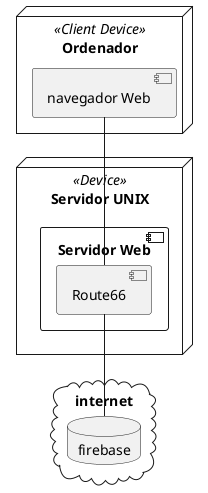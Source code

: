 @startuml
node "Ordenador" as Ordenador <<Client Device>>{
    component "navegador Web"  as browser   
}

node "Servidor UNIX" as Servidor  <<Device>>{
    component "Servidor Web"{
        component "Route66" as app
    }
}
cloud internet{
database "firebase" as firebase 
}
browser--app
app--firebase
@enduml
